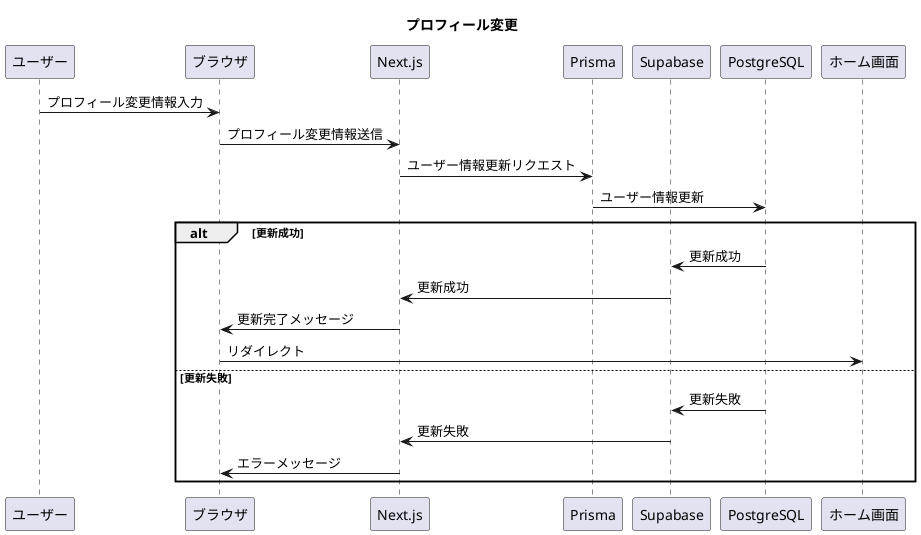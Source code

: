 @startuml funcProfile
title "プロフィール変更"
participant ユーザー
participant ブラウザ
participant Next.js
participant Prisma
participant Supabase
participant PostgreSQL
participant ホーム画面

ユーザー -> ブラウザ: プロフィール変更情報入力
ブラウザ -> Next.js: プロフィール変更情報送信
Next.js -> Prisma: ユーザー情報更新リクエスト
Prisma -> PostgreSQL: ユーザー情報更新
alt 更新成功
PostgreSQL -> Supabase: 更新成功
  Supabase -> Next.js: 更新成功
  Next.js -> ブラウザ: 更新完了メッセージ
  ブラウザ -> ホーム画面: リダイレクト
else 更新失敗
  PostgreSQL -> Supabase: 更新失敗
  Supabase -> Next.js: 更新失敗
  Next.js -> ブラウザ: エラーメッセージ
end
@enduml